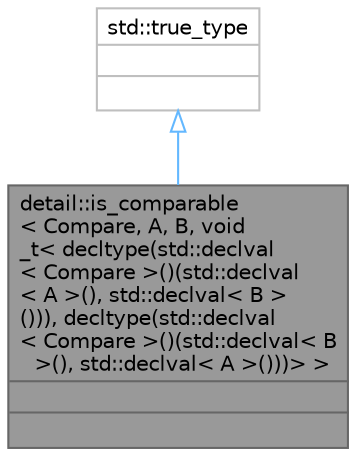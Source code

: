 digraph "detail::is_comparable&lt; Compare, A, B, void_t&lt; decltype(std::declval&lt; Compare &gt;()(std::declval&lt; A &gt;(), std::declval&lt; B &gt;())), decltype(std::declval&lt; Compare &gt;()(std::declval&lt; B &gt;(), std::declval&lt; A &gt;()))&gt; &gt;"
{
 // LATEX_PDF_SIZE
  bgcolor="transparent";
  edge [fontname=Helvetica,fontsize=10,labelfontname=Helvetica,labelfontsize=10];
  node [fontname=Helvetica,fontsize=10,shape=box,height=0.2,width=0.4];
  Node1 [id="Node000001",shape=plain,label=<<TABLE CELLBORDER="0" BORDER="1"><TR><TD COLSPAN="2" CELLPADDING="1" CELLSPACING="0">detail::is_comparable<BR ALIGN="LEFT"/>&lt; Compare, A, B, void<BR ALIGN="LEFT"/>_t&lt; decltype(std::declval<BR ALIGN="LEFT"/>&lt; Compare &gt;()(std::declval<BR ALIGN="LEFT"/>&lt; A &gt;(), std::declval&lt; B &gt;<BR ALIGN="LEFT"/>())), decltype(std::declval<BR ALIGN="LEFT"/>&lt; Compare &gt;()(std::declval&lt; B<BR ALIGN="LEFT"/> &gt;(), std::declval&lt; A &gt;()))&gt; &gt;</TD></TR>
<HR/>
<TR><TD COLSPAN="2" CELLPADDING="1" CELLSPACING="0">&nbsp;</TD></TR>
<HR/>
<TR><TD COLSPAN="2" CELLPADDING="1" CELLSPACING="0">&nbsp;</TD></TR>
</TABLE>>
,height=0.2,width=0.4,color="gray40", fillcolor="grey60", style="filled", fontcolor="black",tooltip=" "];
  Node2 -> Node1 [id="edge1_Node000001_Node000002",dir="back",color="steelblue1",style="solid",tooltip=" ",arrowtail="onormal"];
  Node2 [id="Node000002",shape=plain,label=<<TABLE CELLBORDER="0" BORDER="1"><TR><TD COLSPAN="2" CELLPADDING="1" CELLSPACING="0">std::true_type</TD></TR>
<HR/>
<TR><TD COLSPAN="2" CELLPADDING="1" CELLSPACING="0">&nbsp;</TD></TR>
<HR/>
<TR><TD COLSPAN="2" CELLPADDING="1" CELLSPACING="0">&nbsp;</TD></TR>
</TABLE>>
,height=0.2,width=0.4,color="grey75", fillcolor="white", style="filled",tooltip=" "];
}
